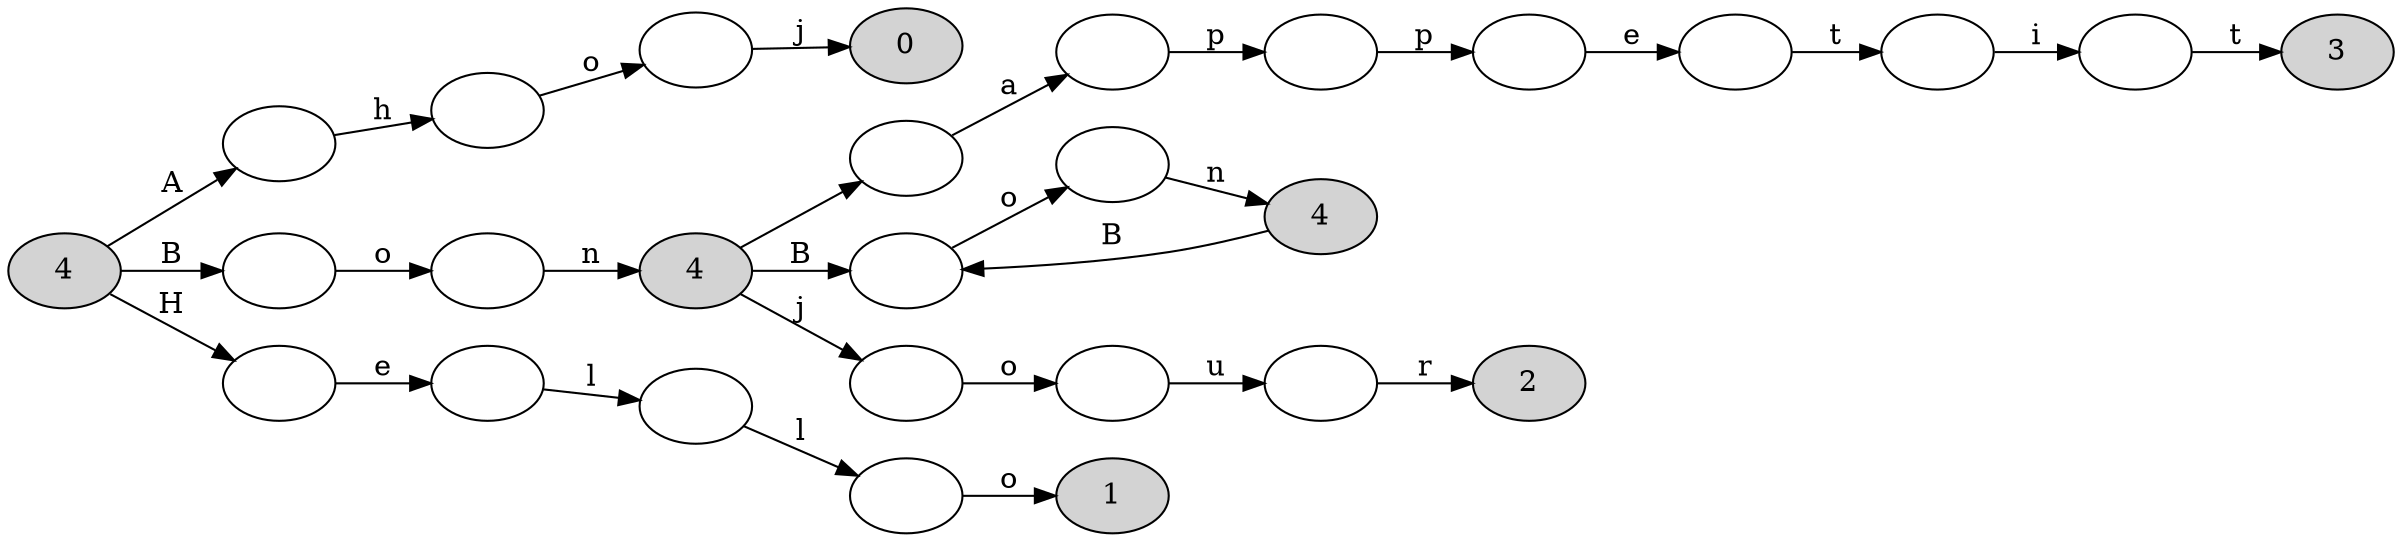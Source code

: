 digraph {
  rankdir=LR
  0 [ style="filled" label="4" ]
  0 -> 1 [ label="A" ]
  0 -> 2 [ label="B" ]
  0 -> 3 [ label="H" ]
  1 [ label="" ]
  1 -> 4 [ label="h" ]
  2 [ label="" ]
  2 -> 5 [ label="o" ]
  3 [ label="" ]
  3 -> 6 [ label="e" ]
  4 [ label="" ]
  4 -> 7 [ label="o" ]
  5 [ label="" ]
  5 -> 8 [ label="n" ]
  6 [ label="" ]
  6 -> 9 [ label="l" ]
  7 [ label="" ]
  7 -> 10 [ label="j" ]
  8 [ style="filled" label="4" ]
  8 -> 11 [ label=" " ]
  8 -> 12 [ label="B" ]
  8 -> 13 [ label="j" ]
  9 [ label="" ]
  9 -> 14 [ label="l" ]
  10 [ style="filled" label="0" ]
  11 [ label="" ]
  11 -> 15 [ label="a" ]
  12 [ label="" ]
  12 -> 16 [ label="o" ]
  13 [ label="" ]
  13 -> 17 [ label="o" ]
  14 [ label="" ]
  14 -> 18 [ label="o" ]
  15 [ label="" ]
  15 -> 19 [ label="p" ]
  16 [ label="" ]
  16 -> 20 [ label="n" ]
  17 [ label="" ]
  17 -> 21 [ label="u" ]
  18 [ style="filled" label="1" ]
  19 [ label="" ]
  19 -> 22 [ label="p" ]
  20 [ style="filled" label="4" ]
  20 -> 12 [ label="B" ]
  21 [ label="" ]
  21 -> 23 [ label="r" ]
  22 [ label="" ]
  22 -> 24 [ label="e" ]
  23 [ style="filled" label="2" ]
  24 [ label="" ]
  24 -> 25 [ label="t" ]
  25 [ label="" ]
  25 -> 26 [ label="i" ]
  26 [ label="" ]
  26 -> 27 [ label="t" ]
  27 [ style="filled" label="3" ]
}
